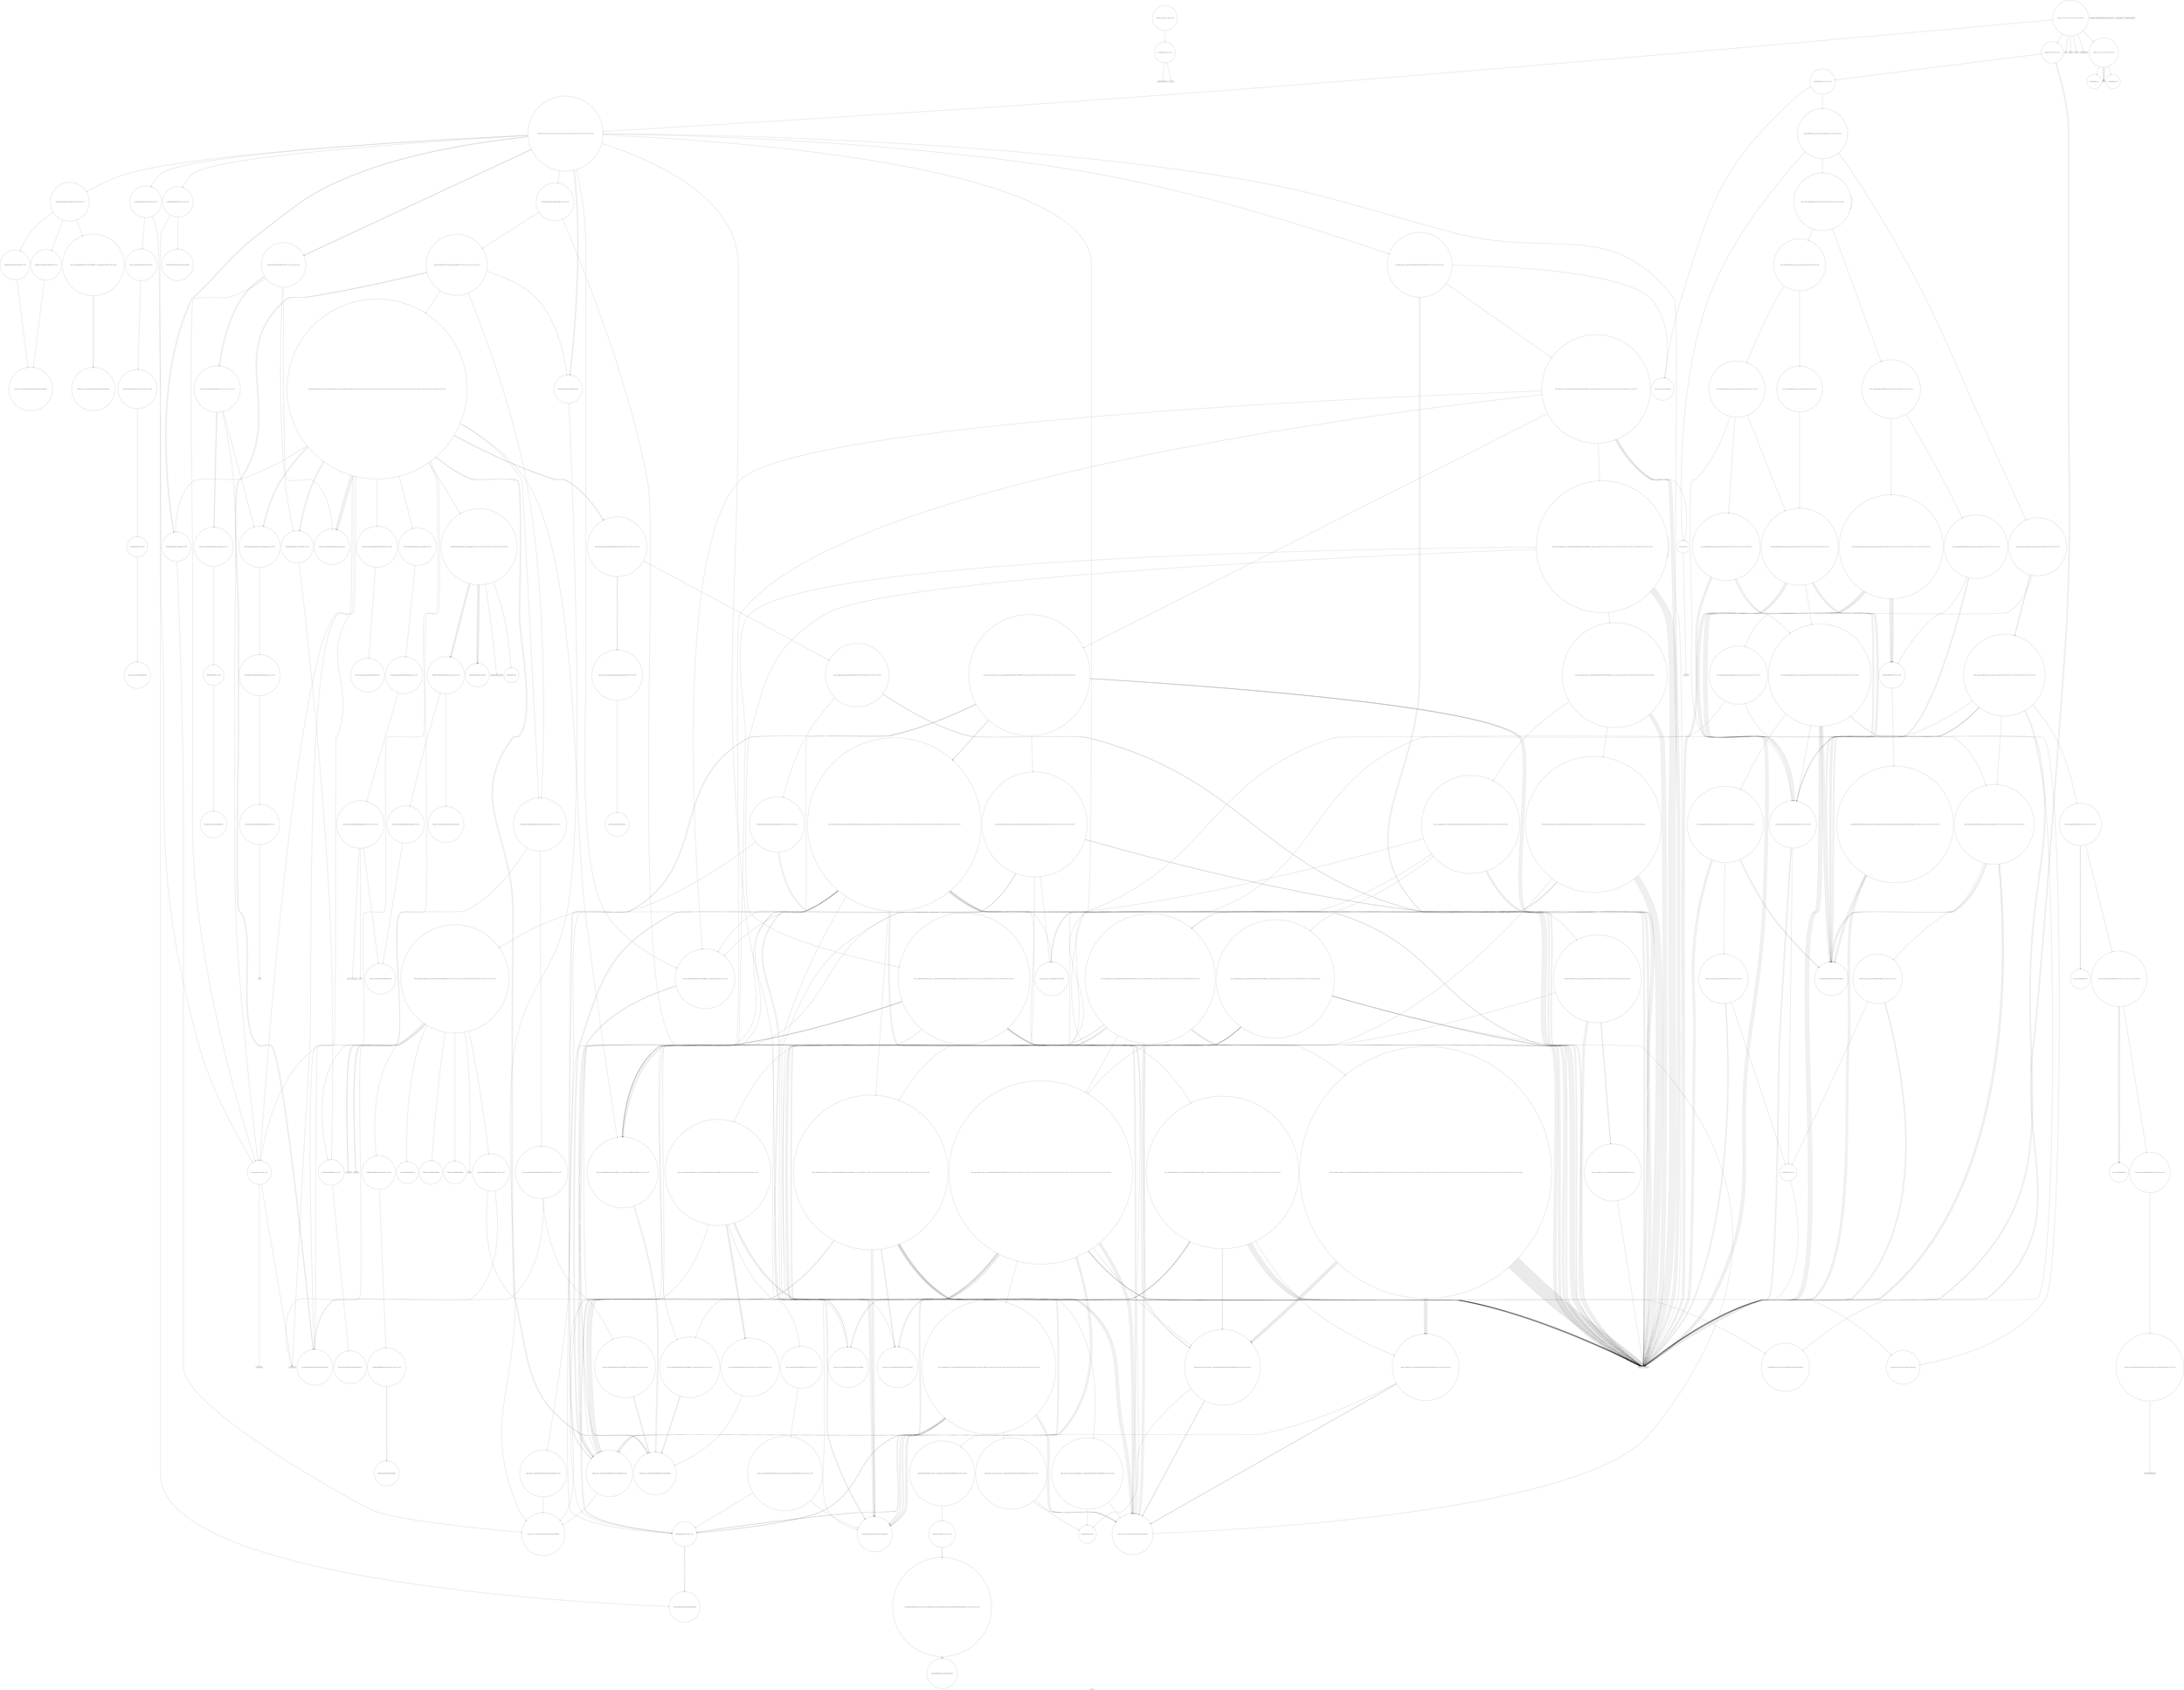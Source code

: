 digraph "Call Graph" {
	label="Call Graph";

	Node0x5647dc551b90 [shape=record,shape=circle,label="{__cxx_global_var_init|{<s0>1|<s1>2}}"];
	Node0x5647dc551b90:s0 -> Node0x5647dc551c10[color=black];
	Node0x5647dc551b90:s1 -> Node0x5647dcaeaa20[color=black];
	Node0x5647dcaee5c0 [shape=record,shape=circle,label="{_ZSt7forwardISt4pairIiiEEOT_RNSt16remove_referenceIS2_E4typeE}"];
	Node0x5647dcaeac20 [shape=record,shape=circle,label="{_ZSt3maxIiERKT_S2_S2_}"];
	Node0x5647dcaec120 [shape=record,shape=circle,label="{_ZNK9__gnu_cxx17__normal_iteratorIPSt4pairIiiESt6vectorIS2_SaIS2_EEE4baseEv}"];
	Node0x5647dcaeafa0 [shape=record,shape=circle,label="{_ZNSt4pairIiiEC2IiRiLb1EEEOT_OT0_|{<s0>33|<s1>34}}"];
	Node0x5647dcaeafa0:s0 -> Node0x5647dcaeb7a0[color=black];
	Node0x5647dcaeafa0:s1 -> Node0x5647dcaeb820[color=black];
	Node0x5647dcaec4a0 [shape=record,shape=circle,label="{_ZSt3maxImERKT_S2_S2_}"];
	Node0x5647dcaeb320 [shape=record,shape=circle,label="{_ZNK9__gnu_cxx17__normal_iteratorIPSt4pairIiiESt6vectorIS2_SaIS2_EEEdeEv}"];
	Node0x5647dcaec820 [shape=record,shape=Mrecord,label="{_Znwm}"];
	Node0x5647dcaeb6a0 [shape=record,shape=Mrecord,label="{_ZSt4endlIcSt11char_traitsIcEERSt13basic_ostreamIT_T0_ES6_}"];
	Node0x5647dcaecba0 [shape=record,shape=circle,label="{_ZSt11__addressofISt4pairIiiEEPT_RS2_}"];
	Node0x5647dcaeba20 [shape=record,shape=circle,label="{_ZSt4__lgl|{<s0>64}}"];
	Node0x5647dcaeba20:s0 -> Node0x5647dcaed440[color=black];
	Node0x5647dcaecf20 [shape=record,shape=circle,label="{_ZN9__gnu_cxx13new_allocatorISt4pairIiiEE7destroyIS2_EEvPT_}"];
	Node0x5647dcaebda0 [shape=record,shape=circle,label="{_ZNK9__gnu_cxx5__ops15_Iter_less_iterclIP5EventS4_EEbT_T0_|{<s0>82|<s1>83|<s2>84}}"];
	Node0x5647dcaebda0:s0 -> Node0x5647dcaead20[color=black];
	Node0x5647dcaebda0:s1 -> Node0x5647dcaead20[color=black];
	Node0x5647dcaebda0:s2 -> Node0x5647dcaed1c0[color=black];
	Node0x5647dcaf0ae0 [shape=record,shape=circle,label="{_ZSt6__sortIN9__gnu_cxx17__normal_iteratorIPSt4pairIiiESt6vectorIS3_SaIS3_EEEENS0_5__ops15_Iter_less_iterEEvT_SB_T0_|{<s0>263|<s1>264|<s2>265|<s3>266|<s4>267|<s5>268|<s6>269|<s7>270|<s8>271}}"];
	Node0x5647dcaf0ae0:s0 -> Node0x5647dcaeb2a0[color=black];
	Node0x5647dcaf0ae0:s1 -> Node0x5647dcaead20[color=black];
	Node0x5647dcaf0ae0:s2 -> Node0x5647dcaead20[color=black];
	Node0x5647dcaf0ae0:s3 -> Node0x5647dcaee7c0[color=black];
	Node0x5647dcaf0ae0:s4 -> Node0x5647dcaeba20[color=black];
	Node0x5647dcaf0ae0:s5 -> Node0x5647dcaf0b60[color=black];
	Node0x5647dcaf0ae0:s6 -> Node0x5647dcaead20[color=black];
	Node0x5647dcaf0ae0:s7 -> Node0x5647dcaead20[color=black];
	Node0x5647dcaf0ae0:s8 -> Node0x5647dcaf0be0[color=black];
	Node0x5647dcaed140 [shape=record,shape=circle,label="{_ZNK9__gnu_cxx5__ops14_Iter_less_valclIP5EventS3_EEbT_RT0_|{<s0>111|<s1>112|<s2>113}}"];
	Node0x5647dcaed140:s0 -> Node0x5647dcaead20[color=black];
	Node0x5647dcaed140:s1 -> Node0x5647dcaead20[color=black];
	Node0x5647dcaed140:s2 -> Node0x5647dcaed1c0[color=black];
	Node0x5647dcaf0e60 [shape=record,shape=circle,label="{_ZSt11__make_heapIN9__gnu_cxx17__normal_iteratorIPSt4pairIiiESt6vectorIS3_SaIS3_EEEENS0_5__ops15_Iter_less_iterEEvT_SB_RT0_|{<s0>331|<s1>332|<s2>333|<s3>334|<s4>335|<s5>336|<s6>337|<s7>338|<s8>339|<s9>340}}"];
	Node0x5647dcaf0e60:s0 -> Node0x5647dcaee7c0[color=black];
	Node0x5647dcaf0e60:s1 -> Node0x5647dcaee7c0[color=black];
	Node0x5647dcaf0e60:s2 -> Node0x5647dcaf1060[color=black];
	Node0x5647dcaf0e60:s3 -> Node0x5647dcaeb320[color=black];
	Node0x5647dcaf0e60:s4 -> Node0x5647dcaee4c0[color=black];
	Node0x5647dcaf0e60:s5 -> Node0x5647dcaead20[color=black];
	Node0x5647dcaf0e60:s6 -> Node0x5647dcaead20[color=black];
	Node0x5647dcaf0e60:s7 -> Node0x5647dcaee4c0[color=black];
	Node0x5647dcaf0e60:s8 -> Node0x5647dcaead20[color=black];
	Node0x5647dcaf0e60:s9 -> Node0x5647dcaf10e0[color=black];
	Node0x5647dcaed4c0 [shape=record,shape=circle,label="{_ZSt16__insertion_sortIP5EventN9__gnu_cxx5__ops15_Iter_less_iterEEvT_S5_T0_|{<s0>136|<s1>137|<s2>138|<s3>139|<s4>140|<s5>141|<s6>142|<s7>143}}"];
	Node0x5647dcaed4c0:s0 -> Node0x5647dcaebda0[color=black];
	Node0x5647dcaed4c0:s1 -> Node0x5647dcaebea0[color=black];
	Node0x5647dcaed4c0:s2 -> Node0x5647dcaead20[color=black];
	Node0x5647dcaed4c0:s3 -> Node0x5647dcaed5c0[color=black];
	Node0x5647dcaed4c0:s4 -> Node0x5647dcaebea0[color=black];
	Node0x5647dcaed4c0:s5 -> Node0x5647dcaead20[color=black];
	Node0x5647dcaed4c0:s6 -> Node0x5647dcaed6c0[color=black];
	Node0x5647dcaed4c0:s7 -> Node0x5647dcaed640[color=black];
	Node0x5647dcaf11e0 [shape=record,shape=circle,label="{_ZSt11__push_heapIN9__gnu_cxx17__normal_iteratorIPSt4pairIiiESt6vectorIS3_SaIS3_EEEElS3_NS0_5__ops14_Iter_less_valEEvT_T0_SC_T1_RT2_|{<s0>382|<s1>383|<s2>384|<s3>385|<s4>386|<s5>387|<s6>388|<s7>389|<s8>390|<s9>391|<s10>392|<s11>393}}"];
	Node0x5647dcaf11e0:s0 -> Node0x5647dcaf1060[color=black];
	Node0x5647dcaf11e0:s1 -> Node0x5647dcaf1260[color=black];
	Node0x5647dcaf11e0:s2 -> Node0x5647dcaf1060[color=black];
	Node0x5647dcaf11e0:s3 -> Node0x5647dcaeb320[color=black];
	Node0x5647dcaf11e0:s4 -> Node0x5647dcaee4c0[color=black];
	Node0x5647dcaf11e0:s5 -> Node0x5647dcaf1060[color=black];
	Node0x5647dcaf11e0:s6 -> Node0x5647dcaeb320[color=black];
	Node0x5647dcaf11e0:s7 -> Node0x5647dcaf1160[color=black];
	Node0x5647dcaf11e0:s8 -> Node0x5647dcaee4c0[color=black];
	Node0x5647dcaf11e0:s9 -> Node0x5647dcaf1060[color=black];
	Node0x5647dcaf11e0:s10 -> Node0x5647dcaeb320[color=black];
	Node0x5647dcaf11e0:s11 -> Node0x5647dcaf1160[color=black];
	Node0x5647dcaed840 [shape=record,shape=circle,label="{_ZSt22__copy_move_backward_aILb1EP5EventS1_ET1_T0_S3_S2_|{<s0>160}}"];
	Node0x5647dcaed840:s0 -> Node0x5647dcaed940[color=black];
	Node0x5647dcaf1560 [shape=record,shape=circle,label="{_ZSt9iter_swapIN9__gnu_cxx17__normal_iteratorIPSt4pairIiiESt6vectorIS3_SaIS3_EEEES8_EvT_T0_|{<s0>445|<s1>446|<s2>447}}"];
	Node0x5647dcaf1560:s0 -> Node0x5647dcaeb320[color=black];
	Node0x5647dcaf1560:s1 -> Node0x5647dcaeb320[color=black];
	Node0x5647dcaf1560:s2 -> Node0x5647dcaf15e0[color=black];
	Node0x5647dcaedbc0 [shape=record,shape=Mrecord,label="{__cxa_begin_catch}"];
	Node0x5647dcaf18e0 [shape=record,shape=circle,label="{_ZN9__gnu_cxxeqIPSt4pairIiiESt6vectorIS2_SaIS2_EEEEbRKNS_17__normal_iteratorIT_T0_EESC_|{<s0>480|<s1>481}}"];
	Node0x5647dcaf18e0:s0 -> Node0x5647dcaec120[color=black];
	Node0x5647dcaf18e0:s1 -> Node0x5647dcaec120[color=black];
	Node0x5647dcaedf40 [shape=record,shape=circle,label="{_ZNSt12_Vector_baseISt4pairIiiESaIS1_EED2Ev|{<s0>171|<s1>172|<s2>173|<s3>174}}"];
	Node0x5647dcaedf40:s0 -> Node0x5647dcaee0c0[color=black];
	Node0x5647dcaedf40:s1 -> Node0x5647dcaee140[color=black];
	Node0x5647dcaedf40:s2 -> Node0x5647dcaee140[color=black];
	Node0x5647dcaedf40:s3 -> Node0x5647dcaedb40[color=black];
	Node0x5647dcaf1c60 [shape=record,shape=circle,label="{_ZNSt20__copy_move_backwardILb1ELb0ESt26random_access_iterator_tagE13__copy_move_bIPSt4pairIiiES5_EET0_T_S7_S6_|{<s0>515|<s1>516}}"];
	Node0x5647dcaf1c60:s0 -> Node0x5647dcaee4c0[color=black];
	Node0x5647dcaf1c60:s1 -> Node0x5647dcaf1160[color=black];
	Node0x5647dcaee2c0 [shape=record,shape=Mrecord,label="{_ZdlPv}"];
	Node0x5647dc551c10 [shape=record,shape=Mrecord,label="{_ZNSt8ios_base4InitC1Ev}"];
	Node0x5647dcaee640 [shape=record,shape=circle,label="{_ZNSt6vectorISt4pairIiiESaIS1_EE17_M_realloc_insertIJS1_EEEvN9__gnu_cxx17__normal_iteratorIPS1_S3_EEDpOT_|{<s0>188|<s1>189|<s2>190|<s3>191|<s4>192|<s5>193|<s6>194|<s7>195|<s8>196|<s9>197|<s10>198|<s11>199|<s12>200|<s13>201|<s14>202|<s15>203|<s16>204|<s17>205|<s18>206|<s19>207|<s20>208|<s21>209|<s22>210}}"];
	Node0x5647dcaee640:s0 -> Node0x5647dcaee740[color=black];
	Node0x5647dcaee640:s1 -> Node0x5647dcaeb1a0[color=black];
	Node0x5647dcaee640:s2 -> Node0x5647dcaee7c0[color=black];
	Node0x5647dcaee640:s3 -> Node0x5647dcaee840[color=black];
	Node0x5647dcaee640:s4 -> Node0x5647dcaee5c0[color=black];
	Node0x5647dcaee640:s5 -> Node0x5647dcaee540[color=black];
	Node0x5647dcaee640:s6 -> Node0x5647dcaec120[color=black];
	Node0x5647dcaee640:s7 -> Node0x5647dcaedec0[color=black];
	Node0x5647dcaee640:s8 -> Node0x5647dcaec0a0[color=black];
	Node0x5647dcaee640:s9 -> Node0x5647dcaec120[color=black];
	Node0x5647dcaee640:s10 -> Node0x5647dcaedec0[color=black];
	Node0x5647dcaee640:s11 -> Node0x5647dcaec0a0[color=black];
	Node0x5647dcaee640:s12 -> Node0x5647dcaedbc0[color=black];
	Node0x5647dcaee640:s13 -> Node0x5647dcaec1a0[color=black];
	Node0x5647dcaee640:s14 -> Node0x5647dcaec2a0[color=black];
	Node0x5647dcaee640:s15 -> Node0x5647dcaedec0[color=black];
	Node0x5647dcaee640:s16 -> Node0x5647dcaede40[color=black];
	Node0x5647dcaee640:s17 -> Node0x5647dcaee0c0[color=black];
	Node0x5647dcaee640:s18 -> Node0x5647dcaec220[color=black];
	Node0x5647dcaee640:s19 -> Node0x5647dcaedec0[color=black];
	Node0x5647dcaee640:s20 -> Node0x5647dcaede40[color=black];
	Node0x5647dcaee640:s21 -> Node0x5647dcaee0c0[color=black];
	Node0x5647dcaee640:s22 -> Node0x5647dcaedb40[color=black];
	Node0x5647dcaeaca0 [shape=record,shape=circle,label="{_Z7preparev|{<s0>9|<s1>10|<s2>11}}"];
	Node0x5647dcaeaca0:s0 -> Node0x5647dcaead20[color=black];
	Node0x5647dcaeaca0:s1 -> Node0x5647dcaead20[color=black];
	Node0x5647dcaeaca0:s2 -> Node0x5647dcaeada0[color=black];
	Node0x5647dcaec1a0 [shape=record,shape=circle,label="{_ZNSt16allocator_traitsISaISt4pairIiiEEE7destroyIS1_EEvRS2_PT_|{<s0>228}}"];
	Node0x5647dcaec1a0:s0 -> Node0x5647dcaecf20[color=black];
	Node0x5647dcaeb020 [shape=record,shape=Mrecord,label="{__gxx_personality_v0}"];
	Node0x5647dcaec520 [shape=record,shape=circle,label="{_ZNSt16allocator_traitsISaISt4pairIiiEEE8max_sizeERKS2_|{<s0>231}}"];
	Node0x5647dcaec520:s0 -> Node0x5647dcaec620[color=black];
	Node0x5647dcaeb3a0 [shape=record,shape=circle,label="{_ZN9__gnu_cxx17__normal_iteratorIPSt4pairIiiESt6vectorIS2_SaIS2_EEEppEv}"];
	Node0x5647dcaec8a0 [shape=record,shape=circle,label="{_ZSt22__uninitialized_copy_aISt13move_iteratorIPSt4pairIiiEES3_S2_ET0_T_S6_S5_RSaIT1_E|{<s0>236|<s1>237|<s2>238}}"];
	Node0x5647dcaec8a0:s0 -> Node0x5647dcaead20[color=black];
	Node0x5647dcaec8a0:s1 -> Node0x5647dcaead20[color=black];
	Node0x5647dcaec8a0:s2 -> Node0x5647dcaec9a0[color=black];
	Node0x5647dcaeb720 [shape=record,shape=Mrecord,label="{printf}"];
	Node0x5647dcaecc20 [shape=record,shape=circle,label="{_ZNKSt13move_iteratorIPSt4pairIiiEEdeEv}"];
	Node0x5647dcaebaa0 [shape=record,shape=circle,label="{_ZSt22__final_insertion_sortIP5EventN9__gnu_cxx5__ops15_Iter_less_iterEEvT_S5_T0_|{<s0>65|<s1>66|<s2>67}}"];
	Node0x5647dcaebaa0:s0 -> Node0x5647dcaed4c0[color=black];
	Node0x5647dcaebaa0:s1 -> Node0x5647dcaed540[color=black];
	Node0x5647dcaebaa0:s2 -> Node0x5647dcaed4c0[color=black];
	Node0x5647dcaecfa0 [shape=record,shape=circle,label="{_ZN9__gnu_cxxeqIPKSt4pairIiiESt6vectorIS2_SaIS2_EEEEbRKNS_17__normal_iteratorIT_T0_EESD_|{<s0>259|<s1>260}}"];
	Node0x5647dcaecfa0:s0 -> Node0x5647dcaf0960[color=black];
	Node0x5647dcaecfa0:s1 -> Node0x5647dcaf0960[color=black];
	Node0x5647dcaebe20 [shape=record,shape=circle,label="{_ZSt10__pop_heapIP5EventN9__gnu_cxx5__ops15_Iter_less_iterEEvT_S5_S5_RT0_|{<s0>85|<s1>86|<s2>87|<s3>88|<s4>89|<s5>90|<s6>91|<s7>92}}"];
	Node0x5647dcaebe20:s0 -> Node0x5647dcaebea0[color=black];
	Node0x5647dcaebe20:s1 -> Node0x5647dcaead20[color=black];
	Node0x5647dcaebe20:s2 -> Node0x5647dcaebea0[color=black];
	Node0x5647dcaebe20:s3 -> Node0x5647dcaead20[color=black];
	Node0x5647dcaebe20:s4 -> Node0x5647dcaebea0[color=black];
	Node0x5647dcaebe20:s5 -> Node0x5647dcaead20[color=black];
	Node0x5647dcaebe20:s6 -> Node0x5647dcaead20[color=black];
	Node0x5647dcaebe20:s7 -> Node0x5647dcaebf20[color=black];
	Node0x5647dcaf0b60 [shape=record,shape=circle,label="{_ZSt16__introsort_loopIN9__gnu_cxx17__normal_iteratorIPSt4pairIiiESt6vectorIS3_SaIS3_EEEElNS0_5__ops15_Iter_less_iterEEvT_SB_T0_T1_|{<s0>272|<s1>273|<s2>274|<s3>275|<s4>276|<s5>277|<s6>278|<s7>279|<s8>280|<s9>281|<s10>282|<s11>283}}"];
	Node0x5647dcaf0b60:s0 -> Node0x5647dcaee7c0[color=black];
	Node0x5647dcaf0b60:s1 -> Node0x5647dcaead20[color=black];
	Node0x5647dcaf0b60:s2 -> Node0x5647dcaead20[color=black];
	Node0x5647dcaf0b60:s3 -> Node0x5647dcaead20[color=black];
	Node0x5647dcaf0b60:s4 -> Node0x5647dcaf0c60[color=black];
	Node0x5647dcaf0b60:s5 -> Node0x5647dcaead20[color=black];
	Node0x5647dcaf0b60:s6 -> Node0x5647dcaead20[color=black];
	Node0x5647dcaf0b60:s7 -> Node0x5647dcaf0ce0[color=black];
	Node0x5647dcaf0b60:s8 -> Node0x5647dcaead20[color=black];
	Node0x5647dcaf0b60:s9 -> Node0x5647dcaead20[color=black];
	Node0x5647dcaf0b60:s10 -> Node0x5647dcaf0b60[color=black];
	Node0x5647dcaf0b60:s11 -> Node0x5647dcaead20[color=black];
	Node0x5647dcaed1c0 [shape=record,shape=circle,label="{_ZNK5EventltES_|{<s0>114}}"];
	Node0x5647dcaed1c0:s0 -> Node0x5647dcaead20[color=black];
	Node0x5647dcaf0ee0 [shape=record,shape=circle,label="{_ZN9__gnu_cxxltIPSt4pairIiiESt6vectorIS2_SaIS2_EEEEbRKNS_17__normal_iteratorIT_T0_EESC_|{<s0>341|<s1>342}}"];
	Node0x5647dcaf0ee0:s0 -> Node0x5647dcaec120[color=black];
	Node0x5647dcaf0ee0:s1 -> Node0x5647dcaec120[color=black];
	Node0x5647dcaed540 [shape=record,shape=circle,label="{_ZSt26__unguarded_insertion_sortIP5EventN9__gnu_cxx5__ops15_Iter_less_iterEEvT_S5_T0_|{<s0>144|<s1>145}}"];
	Node0x5647dcaed540:s0 -> Node0x5647dcaed6c0[color=black];
	Node0x5647dcaed540:s1 -> Node0x5647dcaed640[color=black];
	Node0x5647dcaf1260 [shape=record,shape=circle,label="{_ZNK9__gnu_cxx5__ops14_Iter_less_valclINS_17__normal_iteratorIPSt4pairIiiESt6vectorIS5_SaIS5_EEEES5_EEbT_RT0_|{<s0>394|<s1>395}}"];
	Node0x5647dcaf1260:s0 -> Node0x5647dcaeb320[color=black];
	Node0x5647dcaf1260:s1 -> Node0x5647dcaf12e0[color=black];
	Node0x5647dcaed8c0 [shape=record,shape=circle,label="{_ZSt12__niter_baseIP5EventET_S2_}"];
	Node0x5647dcaf15e0 [shape=record,shape=circle,label="{_ZSt4swapIiiENSt9enable_ifIXsr6__and_ISt14__is_swappableIT_ES1_IT0_EEE5valueEvE4typeERSt4pairIS2_S4_ESA_|{<s0>448}}"];
	Node0x5647dcaf15e0:s0 -> Node0x5647dcaf1660[color=black];
	Node0x5647dcaedc40 [shape=record,shape=Mrecord,label="{_ZSt9terminatev}"];
	Node0x5647dcaf1960 [shape=record,shape=circle,label="{_ZSt13move_backwardIN9__gnu_cxx17__normal_iteratorIPSt4pairIiiESt6vectorIS3_SaIS3_EEEES8_ET0_T_SA_S9_|{<s0>482|<s1>483|<s2>484|<s3>485|<s4>486|<s5>487}}"];
	Node0x5647dcaf1960:s0 -> Node0x5647dcaead20[color=black];
	Node0x5647dcaf1960:s1 -> Node0x5647dcaf1ae0[color=black];
	Node0x5647dcaf1960:s2 -> Node0x5647dcaead20[color=black];
	Node0x5647dcaf1960:s3 -> Node0x5647dcaf1ae0[color=black];
	Node0x5647dcaf1960:s4 -> Node0x5647dcaead20[color=black];
	Node0x5647dcaf1960:s5 -> Node0x5647dcaf1a60[color=black];
	Node0x5647dcaedfc0 [shape=record,shape=circle,label="{_ZSt8_DestroyIPSt4pairIiiEEvT_S3_|{<s0>175}}"];
	Node0x5647dcaedfc0:s0 -> Node0x5647dcaee040[color=black];
	Node0x5647dcaf1ce0 [shape=record,shape=circle,label="{_ZNK9__gnu_cxx5__ops14_Val_less_iterclISt4pairIiiENS_17__normal_iteratorIPS4_St6vectorIS4_SaIS4_EEEEEEbRT_T0_|{<s0>517|<s1>518}}"];
	Node0x5647dcaf1ce0:s0 -> Node0x5647dcaeb320[color=black];
	Node0x5647dcaf1ce0:s1 -> Node0x5647dcaf12e0[color=black];
	Node0x5647dcaee340 [shape=record,shape=circle,label="{_ZNSaISt4pairIiiEED2Ev|{<s0>180}}"];
	Node0x5647dcaee340:s0 -> Node0x5647dcaee3c0[color=black];
	Node0x5647dcaea9a0 [shape=record,shape=Mrecord,label="{_ZNSt8ios_base4InitD1Ev}"];
	Node0x5647dcaee6c0 [shape=record,shape=circle,label="{_ZN9__gnu_cxx13new_allocatorISt4pairIiiEE9constructIS2_JS2_EEEvPT_DpOT0_|{<s0>211|<s1>212}}"];
	Node0x5647dcaee6c0:s0 -> Node0x5647dcaee5c0[color=black];
	Node0x5647dcaee6c0:s1 -> Node0x5647dcaead20[color=black];
	Node0x5647dcaead20 [shape=record,shape=Mrecord,label="{llvm.memcpy.p0i8.p0i8.i64}"];
	Node0x5647dcaec220 [shape=record,shape=Mrecord,label="{__cxa_rethrow}"];
	Node0x5647dcaeb0a0 [shape=record,shape=circle,label="{_ZNKSt6vectorISt4pairIiiESaIS1_EE5emptyEv|{<s0>35|<s1>36|<s2>37}}"];
	Node0x5647dcaeb0a0:s0 -> Node0x5647dcaed020[color=black];
	Node0x5647dcaeb0a0:s1 -> Node0x5647dcaf08e0[color=black];
	Node0x5647dcaeb0a0:s2 -> Node0x5647dcaecfa0[color=black];
	Node0x5647dcaec5a0 [shape=record,shape=circle,label="{_ZNKSt12_Vector_baseISt4pairIiiESaIS1_EE19_M_get_Tp_allocatorEv}"];
	Node0x5647dcaeb420 [shape=record,shape=circle,label="{_ZNSt6vectorISt4pairIiiESaIS1_EED2Ev|{<s0>46|<s1>47|<s2>48|<s3>49|<s4>50}}"];
	Node0x5647dcaeb420:s0 -> Node0x5647dcaedec0[color=black];
	Node0x5647dcaeb420:s1 -> Node0x5647dcaede40[color=black];
	Node0x5647dcaeb420:s2 -> Node0x5647dcaedf40[color=black];
	Node0x5647dcaeb420:s3 -> Node0x5647dcaedf40[color=black];
	Node0x5647dcaeb420:s4 -> Node0x5647dcaedb40[color=black];
	Node0x5647dcaec920 [shape=record,shape=circle,label="{_ZSt32__make_move_if_noexcept_iteratorISt4pairIiiESt13move_iteratorIPS1_EET0_PT_|{<s0>239}}"];
	Node0x5647dcaec920:s0 -> Node0x5647dcaecea0[color=black];
	Node0x5647dcaeb7a0 [shape=record,shape=circle,label="{_ZSt7forwardIiEOT_RNSt16remove_referenceIS0_E4typeE}"];
	Node0x5647dcaecca0 [shape=record,shape=circle,label="{_ZNSt13move_iteratorIPSt4pairIiiEEppEv}"];
	Node0x5647dcaebb20 [shape=record,shape=circle,label="{_ZSt14__partial_sortIP5EventN9__gnu_cxx5__ops15_Iter_less_iterEEvT_S5_S5_T0_|{<s0>68|<s1>69}}"];
	Node0x5647dcaebb20:s0 -> Node0x5647dcaebc20[color=black];
	Node0x5647dcaebb20:s1 -> Node0x5647dcaebca0[color=black];
	Node0x5647dcaed020 [shape=record,shape=circle,label="{_ZNKSt6vectorISt4pairIiiESaIS1_EE5beginEv|{<s0>261}}"];
	Node0x5647dcaed020:s0 -> Node0x5647dcaf09e0[color=black];
	Node0x5647dcaebea0 [shape=record,shape=circle,label="{_ZSt4moveIR5EventEONSt16remove_referenceIT_E4typeEOS3_}"];
	Node0x5647dcaf0be0 [shape=record,shape=circle,label="{_ZSt22__final_insertion_sortIN9__gnu_cxx17__normal_iteratorIPSt4pairIiiESt6vectorIS3_SaIS3_EEEENS0_5__ops15_Iter_less_iterEEvT_SB_T0_|{<s0>284|<s1>285|<s2>286|<s3>287|<s4>288|<s5>289|<s6>290|<s7>291|<s8>292|<s9>293}}"];
	Node0x5647dcaf0be0:s0 -> Node0x5647dcaee7c0[color=black];
	Node0x5647dcaf0be0:s1 -> Node0x5647dcaead20[color=black];
	Node0x5647dcaf0be0:s2 -> Node0x5647dcaf1060[color=black];
	Node0x5647dcaf0be0:s3 -> Node0x5647dcaf17e0[color=black];
	Node0x5647dcaf0be0:s4 -> Node0x5647dcaf1060[color=black];
	Node0x5647dcaf0be0:s5 -> Node0x5647dcaead20[color=black];
	Node0x5647dcaf0be0:s6 -> Node0x5647dcaf1860[color=black];
	Node0x5647dcaf0be0:s7 -> Node0x5647dcaead20[color=black];
	Node0x5647dcaf0be0:s8 -> Node0x5647dcaead20[color=black];
	Node0x5647dcaf0be0:s9 -> Node0x5647dcaf17e0[color=black];
	Node0x5647dcaed240 [shape=record,shape=circle,label="{_ZSt22__move_median_to_firstIP5EventN9__gnu_cxx5__ops15_Iter_less_iterEEvT_S5_S5_S5_T0_|{<s0>115|<s1>116|<s2>117|<s3>118|<s4>119|<s5>120|<s6>121|<s7>122|<s8>123|<s9>124|<s10>125}}"];
	Node0x5647dcaed240:s0 -> Node0x5647dcaebda0[color=black];
	Node0x5647dcaed240:s1 -> Node0x5647dcaebda0[color=black];
	Node0x5647dcaed240:s2 -> Node0x5647dcaed340[color=black];
	Node0x5647dcaed240:s3 -> Node0x5647dcaebda0[color=black];
	Node0x5647dcaed240:s4 -> Node0x5647dcaed340[color=black];
	Node0x5647dcaed240:s5 -> Node0x5647dcaed340[color=black];
	Node0x5647dcaed240:s6 -> Node0x5647dcaebda0[color=black];
	Node0x5647dcaed240:s7 -> Node0x5647dcaed340[color=black];
	Node0x5647dcaed240:s8 -> Node0x5647dcaebda0[color=black];
	Node0x5647dcaed240:s9 -> Node0x5647dcaed340[color=black];
	Node0x5647dcaed240:s10 -> Node0x5647dcaed340[color=black];
	Node0x5647dcaf0f60 [shape=record,shape=circle,label="{_ZNK9__gnu_cxx5__ops15_Iter_less_iterclINS_17__normal_iteratorIPSt4pairIiiESt6vectorIS5_SaIS5_EEEESA_EEbT_T0_|{<s0>343|<s1>344|<s2>345}}"];
	Node0x5647dcaf0f60:s0 -> Node0x5647dcaeb320[color=black];
	Node0x5647dcaf0f60:s1 -> Node0x5647dcaeb320[color=black];
	Node0x5647dcaf0f60:s2 -> Node0x5647dcaf12e0[color=black];
	Node0x5647dcaed5c0 [shape=record,shape=circle,label="{_ZSt13move_backwardIP5EventS1_ET0_T_S3_S2_|{<s0>146|<s1>147|<s2>148}}"];
	Node0x5647dcaed5c0:s0 -> Node0x5647dcaed7c0[color=black];
	Node0x5647dcaed5c0:s1 -> Node0x5647dcaed7c0[color=black];
	Node0x5647dcaed5c0:s2 -> Node0x5647dcaed740[color=black];
	Node0x5647dcaf12e0 [shape=record,shape=circle,label="{_ZStltIiiEbRKSt4pairIT_T0_ES5_}"];
	Node0x5647dcaed940 [shape=record,shape=circle,label="{_ZNSt20__copy_move_backwardILb1ELb1ESt26random_access_iterator_tagE13__copy_move_bI5EventEEPT_PKS4_S7_S5_|{<s0>161}}"];
	Node0x5647dcaed940:s0 -> Node0x5647dcaed9c0[color=black];
	Node0x5647dcaf1660 [shape=record,shape=circle,label="{_ZNSt4pairIiiE4swapERS0_|{<s0>449|<s1>450}}"];
	Node0x5647dcaf1660:s0 -> Node0x5647dcaf16e0[color=black];
	Node0x5647dcaf1660:s1 -> Node0x5647dcaf16e0[color=black];
	Node0x5647dcaedcc0 [shape=record,shape=circle,label="{_ZNSt12_Vector_baseISt4pairIiiESaIS1_EE12_Vector_implC2Ev|{<s0>168}}"];
	Node0x5647dcaedcc0:s0 -> Node0x5647dcaedd40[color=black];
	Node0x5647dcaf19e0 [shape=record,shape=circle,label="{_ZSt25__unguarded_linear_insertIN9__gnu_cxx17__normal_iteratorIPSt4pairIiiESt6vectorIS3_SaIS3_EEEENS0_5__ops14_Val_less_iterEEvT_T0_|{<s0>488|<s1>489|<s2>490|<s3>491|<s4>492|<s5>493|<s6>494|<s7>495|<s8>496|<s9>497|<s10>498|<s11>499|<s12>500|<s13>501|<s14>502|<s15>503}}"];
	Node0x5647dcaf19e0:s0 -> Node0x5647dcaeb320[color=black];
	Node0x5647dcaf19e0:s1 -> Node0x5647dcaee4c0[color=black];
	Node0x5647dcaf19e0:s2 -> Node0x5647dcaead20[color=black];
	Node0x5647dcaf19e0:s3 -> Node0x5647dcaead20[color=black];
	Node0x5647dcaf19e0:s4 -> Node0x5647dcaf1360[color=black];
	Node0x5647dcaf19e0:s5 -> Node0x5647dcaead20[color=black];
	Node0x5647dcaf19e0:s6 -> Node0x5647dcaf1ce0[color=black];
	Node0x5647dcaf19e0:s7 -> Node0x5647dcaeb320[color=black];
	Node0x5647dcaf19e0:s8 -> Node0x5647dcaee4c0[color=black];
	Node0x5647dcaf19e0:s9 -> Node0x5647dcaeb320[color=black];
	Node0x5647dcaf19e0:s10 -> Node0x5647dcaf1160[color=black];
	Node0x5647dcaf19e0:s11 -> Node0x5647dcaead20[color=black];
	Node0x5647dcaf19e0:s12 -> Node0x5647dcaf1360[color=black];
	Node0x5647dcaf19e0:s13 -> Node0x5647dcaee4c0[color=black];
	Node0x5647dcaf19e0:s14 -> Node0x5647dcaeb320[color=black];
	Node0x5647dcaf19e0:s15 -> Node0x5647dcaf1160[color=black];
	Node0x5647dcaee040 [shape=record,shape=circle,label="{_ZNSt12_Destroy_auxILb1EE9__destroyIPSt4pairIiiEEEvT_S5_}"];
	Node0x5647dcaf1d60 [shape=record,shape=circle,label="{_GLOBAL__sub_I_azure97_1_1.cpp|{<s0>519}}"];
	Node0x5647dcaf1d60:s0 -> Node0x5647dc551b90[color=black];
	Node0x5647dcaee3c0 [shape=record,shape=circle,label="{_ZN9__gnu_cxx13new_allocatorISt4pairIiiEED2Ev}"];
	Node0x5647dcaeaa20 [shape=record,shape=Mrecord,label="{__cxa_atexit}"];
	Node0x5647dcaee740 [shape=record,shape=circle,label="{_ZNKSt6vectorISt4pairIiiESaIS1_EE12_M_check_lenEmPKc|{<s0>213|<s1>214|<s2>215|<s3>216|<s4>217|<s5>218|<s6>219|<s7>220|<s8>221}}"];
	Node0x5647dcaee740:s0 -> Node0x5647dcaec320[color=black];
	Node0x5647dcaee740:s1 -> Node0x5647dcaec3a0[color=black];
	Node0x5647dcaee740:s2 -> Node0x5647dcaec420[color=black];
	Node0x5647dcaee740:s3 -> Node0x5647dcaec3a0[color=black];
	Node0x5647dcaee740:s4 -> Node0x5647dcaec3a0[color=black];
	Node0x5647dcaee740:s5 -> Node0x5647dcaec4a0[color=black];
	Node0x5647dcaee740:s6 -> Node0x5647dcaec3a0[color=black];
	Node0x5647dcaee740:s7 -> Node0x5647dcaec320[color=black];
	Node0x5647dcaee740:s8 -> Node0x5647dcaec320[color=black];
	Node0x5647dcaeada0 [shape=record,shape=circle,label="{_ZSt4sortIP5EventEvT_S2_|{<s0>12|<s1>13}}"];
	Node0x5647dcaeada0:s0 -> Node0x5647dcaeb920[color=black];
	Node0x5647dcaeada0:s1 -> Node0x5647dcaeb8a0[color=black];
	Node0x5647dcaec2a0 [shape=record,shape=Mrecord,label="{__cxa_end_catch}"];
	Node0x5647dcaeb120 [shape=record,shape=circle,label="{_ZSt4sortIN9__gnu_cxx17__normal_iteratorIPSt4pairIiiESt6vectorIS3_SaIS3_EEEEEvT_S9_|{<s0>38|<s1>39|<s2>40|<s3>41}}"];
	Node0x5647dcaeb120:s0 -> Node0x5647dcaead20[color=black];
	Node0x5647dcaeb120:s1 -> Node0x5647dcaead20[color=black];
	Node0x5647dcaeb120:s2 -> Node0x5647dcaeb920[color=black];
	Node0x5647dcaeb120:s3 -> Node0x5647dcaf0ae0[color=black];
	Node0x5647dcaec620 [shape=record,shape=circle,label="{_ZNK9__gnu_cxx13new_allocatorISt4pairIiiEE8max_sizeEv}"];
	Node0x5647dcaeb4a0 [shape=record,shape=circle,label="{main|{<s0>51|<s1>52|<s2>53|<s3>54|<s4>55|<s5>56|<s6>57}}"];
	Node0x5647dcaeb4a0:s0 -> Node0x5647dcaeb520[color=black];
	Node0x5647dcaeb4a0:s1 -> Node0x5647dcaeb5a0[color=black];
	Node0x5647dcaeb4a0:s2 -> Node0x5647dcaeb620[color=black];
	Node0x5647dcaeb4a0:s3 -> Node0x5647dcaeaaa0[color=black];
	Node0x5647dcaeb4a0:s4 -> Node0x5647dcaeaca0[color=black];
	Node0x5647dcaeb4a0:s5 -> Node0x5647dcaeae20[color=black];
	Node0x5647dcaeb4a0:s6 -> Node0x5647dcaeb720[color=black];
	Node0x5647dcaec9a0 [shape=record,shape=circle,label="{_ZSt18uninitialized_copyISt13move_iteratorIPSt4pairIiiEES3_ET0_T_S6_S5_|{<s0>240|<s1>241|<s2>242}}"];
	Node0x5647dcaec9a0:s0 -> Node0x5647dcaead20[color=black];
	Node0x5647dcaec9a0:s1 -> Node0x5647dcaead20[color=black];
	Node0x5647dcaec9a0:s2 -> Node0x5647dcaeca20[color=black];
	Node0x5647dcaeb820 [shape=record,shape=circle,label="{_ZSt7forwardIRiEOT_RNSt16remove_referenceIS1_E4typeE}"];
	Node0x5647dcaecd20 [shape=record,shape=Mrecord,label="{llvm.trap}"];
	Node0x5647dcaebba0 [shape=record,shape=circle,label="{_ZSt27__unguarded_partition_pivotIP5EventN9__gnu_cxx5__ops15_Iter_less_iterEET_S5_S5_T0_|{<s0>70|<s1>71}}"];
	Node0x5647dcaebba0:s0 -> Node0x5647dcaed240[color=black];
	Node0x5647dcaebba0:s1 -> Node0x5647dcaed2c0[color=black];
	Node0x5647dcaf08e0 [shape=record,shape=circle,label="{_ZNKSt6vectorISt4pairIiiESaIS1_EE3endEv|{<s0>262}}"];
	Node0x5647dcaf08e0:s0 -> Node0x5647dcaf09e0[color=black];
	Node0x5647dcaebf20 [shape=record,shape=circle,label="{_ZSt13__adjust_heapIP5EventlS0_N9__gnu_cxx5__ops15_Iter_less_iterEEvT_T0_S6_T1_T2_|{<s0>93|<s1>94|<s2>95|<s3>96|<s4>97|<s5>98|<s6>99|<s7>100|<s8>101|<s9>102|<s10>103|<s11>104}}"];
	Node0x5647dcaebf20:s0 -> Node0x5647dcaead20[color=black];
	Node0x5647dcaebf20:s1 -> Node0x5647dcaebda0[color=black];
	Node0x5647dcaebf20:s2 -> Node0x5647dcaebea0[color=black];
	Node0x5647dcaebf20:s3 -> Node0x5647dcaead20[color=black];
	Node0x5647dcaebf20:s4 -> Node0x5647dcaebea0[color=black];
	Node0x5647dcaebf20:s5 -> Node0x5647dcaead20[color=black];
	Node0x5647dcaebf20:s6 -> Node0x5647dcaebfa0[color=black];
	Node0x5647dcaebf20:s7 -> Node0x5647dcaec020[color=black];
	Node0x5647dcaebf20:s8 -> Node0x5647dcaebea0[color=black];
	Node0x5647dcaebf20:s9 -> Node0x5647dcaead20[color=black];
	Node0x5647dcaebf20:s10 -> Node0x5647dcaead20[color=black];
	Node0x5647dcaebf20:s11 -> Node0x5647dcaed0c0[color=black];
	Node0x5647dcaf0c60 [shape=record,shape=circle,label="{_ZSt14__partial_sortIN9__gnu_cxx17__normal_iteratorIPSt4pairIiiESt6vectorIS3_SaIS3_EEEENS0_5__ops15_Iter_less_iterEEvT_SB_SB_T0_|{<s0>294|<s1>295|<s2>296|<s3>297|<s4>298|<s5>299|<s6>300}}"];
	Node0x5647dcaf0c60:s0 -> Node0x5647dcaead20[color=black];
	Node0x5647dcaf0c60:s1 -> Node0x5647dcaead20[color=black];
	Node0x5647dcaf0c60:s2 -> Node0x5647dcaead20[color=black];
	Node0x5647dcaf0c60:s3 -> Node0x5647dcaf0d60[color=black];
	Node0x5647dcaf0c60:s4 -> Node0x5647dcaead20[color=black];
	Node0x5647dcaf0c60:s5 -> Node0x5647dcaead20[color=black];
	Node0x5647dcaf0c60:s6 -> Node0x5647dcaf0de0[color=black];
	Node0x5647dcaed2c0 [shape=record,shape=circle,label="{_ZSt21__unguarded_partitionIP5EventN9__gnu_cxx5__ops15_Iter_less_iterEET_S5_S5_S5_T0_|{<s0>126|<s1>127|<s2>128}}"];
	Node0x5647dcaed2c0:s0 -> Node0x5647dcaebda0[color=black];
	Node0x5647dcaed2c0:s1 -> Node0x5647dcaebda0[color=black];
	Node0x5647dcaed2c0:s2 -> Node0x5647dcaed340[color=black];
	Node0x5647dcaf0fe0 [shape=record,shape=circle,label="{_ZSt10__pop_heapIN9__gnu_cxx17__normal_iteratorIPSt4pairIiiESt6vectorIS3_SaIS3_EEEENS0_5__ops15_Iter_less_iterEEvT_SB_SB_RT0_|{<s0>346|<s1>347|<s2>348|<s3>349|<s4>350|<s5>351|<s6>352|<s7>353|<s8>354|<s9>355|<s10>356|<s11>357}}"];
	Node0x5647dcaf0fe0:s0 -> Node0x5647dcaeb320[color=black];
	Node0x5647dcaf0fe0:s1 -> Node0x5647dcaee4c0[color=black];
	Node0x5647dcaf0fe0:s2 -> Node0x5647dcaead20[color=black];
	Node0x5647dcaf0fe0:s3 -> Node0x5647dcaeb320[color=black];
	Node0x5647dcaf0fe0:s4 -> Node0x5647dcaee4c0[color=black];
	Node0x5647dcaf0fe0:s5 -> Node0x5647dcaeb320[color=black];
	Node0x5647dcaf0fe0:s6 -> Node0x5647dcaf1160[color=black];
	Node0x5647dcaf0fe0:s7 -> Node0x5647dcaead20[color=black];
	Node0x5647dcaf0fe0:s8 -> Node0x5647dcaee7c0[color=black];
	Node0x5647dcaf0fe0:s9 -> Node0x5647dcaee4c0[color=black];
	Node0x5647dcaf0fe0:s10 -> Node0x5647dcaead20[color=black];
	Node0x5647dcaf0fe0:s11 -> Node0x5647dcaf10e0[color=black];
	Node0x5647dcaed640 [shape=record,shape=circle,label="{_ZSt25__unguarded_linear_insertIP5EventN9__gnu_cxx5__ops14_Val_less_iterEEvT_T0_|{<s0>149|<s1>150|<s2>151|<s3>152|<s4>153|<s5>154|<s6>155}}"];
	Node0x5647dcaed640:s0 -> Node0x5647dcaebea0[color=black];
	Node0x5647dcaed640:s1 -> Node0x5647dcaead20[color=black];
	Node0x5647dcaed640:s2 -> Node0x5647dcaeda40[color=black];
	Node0x5647dcaed640:s3 -> Node0x5647dcaebea0[color=black];
	Node0x5647dcaed640:s4 -> Node0x5647dcaead20[color=black];
	Node0x5647dcaed640:s5 -> Node0x5647dcaebea0[color=black];
	Node0x5647dcaed640:s6 -> Node0x5647dcaead20[color=black];
	Node0x5647dcaf1360 [shape=record,shape=circle,label="{_ZN9__gnu_cxx17__normal_iteratorIPSt4pairIiiESt6vectorIS2_SaIS2_EEEmmEv}"];
	Node0x5647dcaed9c0 [shape=record,shape=Mrecord,label="{llvm.memmove.p0i8.p0i8.i64}"];
	Node0x5647dcaf16e0 [shape=record,shape=circle,label="{_ZSt4swapIiENSt9enable_ifIXsr6__and_ISt6__not_ISt15__is_tuple_likeIT_EESt21is_move_constructibleIS3_ESt18is_move_assignableIS3_EEE5valueEvE4typeERS3_SC_|{<s0>451|<s1>452|<s2>453}}"];
	Node0x5647dcaf16e0:s0 -> Node0x5647dcaf1760[color=black];
	Node0x5647dcaf16e0:s1 -> Node0x5647dcaf1760[color=black];
	Node0x5647dcaf16e0:s2 -> Node0x5647dcaf1760[color=black];
	Node0x5647dcaedd40 [shape=record,shape=circle,label="{_ZNSaISt4pairIiiEEC2Ev|{<s0>169}}"];
	Node0x5647dcaedd40:s0 -> Node0x5647dcaeddc0[color=black];
	Node0x5647dcaf1a60 [shape=record,shape=circle,label="{_ZSt23__copy_move_backward_a2ILb1EN9__gnu_cxx17__normal_iteratorIPSt4pairIiiESt6vectorIS3_SaIS3_EEEES8_ET1_T0_SA_S9_|{<s0>504|<s1>505|<s2>506|<s3>507|<s4>508|<s5>509|<s6>510|<s7>511}}"];
	Node0x5647dcaf1a60:s0 -> Node0x5647dcaead20[color=black];
	Node0x5647dcaf1a60:s1 -> Node0x5647dcaf1be0[color=black];
	Node0x5647dcaf1a60:s2 -> Node0x5647dcaead20[color=black];
	Node0x5647dcaf1a60:s3 -> Node0x5647dcaf1be0[color=black];
	Node0x5647dcaf1a60:s4 -> Node0x5647dcaead20[color=black];
	Node0x5647dcaf1a60:s5 -> Node0x5647dcaf1be0[color=black];
	Node0x5647dcaf1a60:s6 -> Node0x5647dcaf1b60[color=black];
	Node0x5647dcaf1a60:s7 -> Node0x5647dcaf0a60[color=black];
	Node0x5647dcaee0c0 [shape=record,shape=circle,label="{_ZNSt12_Vector_baseISt4pairIiiESaIS1_EE13_M_deallocateEPS1_m|{<s0>176}}"];
	Node0x5647dcaee0c0:s0 -> Node0x5647dcaee1c0[color=black];
	Node0x5647dcaee440 [shape=record,shape=circle,label="{_ZNSt6vectorISt4pairIiiESaIS1_EE12emplace_backIJS1_EEEvDpOT_|{<s0>181|<s1>182|<s2>183|<s3>184|<s4>185}}"];
	Node0x5647dcaee440:s0 -> Node0x5647dcaee5c0[color=black];
	Node0x5647dcaee440:s1 -> Node0x5647dcaee540[color=black];
	Node0x5647dcaee440:s2 -> Node0x5647dcaeb220[color=black];
	Node0x5647dcaee440:s3 -> Node0x5647dcaee5c0[color=black];
	Node0x5647dcaee440:s4 -> Node0x5647dcaee640[color=black];
	Node0x5647dcaeaaa0 [shape=record,shape=circle,label="{_Z4initv|{<s0>3|<s1>4|<s2>5|<s3>6|<s4>7|<s5>8}}"];
	Node0x5647dcaeaaa0:s0 -> Node0x5647dcaeab20[color=black];
	Node0x5647dcaeaaa0:s1 -> Node0x5647dcaeab20[color=black];
	Node0x5647dcaeaaa0:s2 -> Node0x5647dcaeab20[color=black];
	Node0x5647dcaeaaa0:s3 -> Node0x5647dcaeab20[color=black];
	Node0x5647dcaeaaa0:s4 -> Node0x5647dcaeaba0[color=black];
	Node0x5647dcaeaaa0:s5 -> Node0x5647dcaeac20[color=black];
	Node0x5647dcaee7c0 [shape=record,shape=circle,label="{_ZN9__gnu_cxxmiIPSt4pairIiiESt6vectorIS2_SaIS2_EEEENS_17__normal_iteratorIT_T0_E15difference_typeERKSA_SD_|{<s0>222|<s1>223}}"];
	Node0x5647dcaee7c0:s0 -> Node0x5647dcaec120[color=black];
	Node0x5647dcaee7c0:s1 -> Node0x5647dcaec120[color=black];
	Node0x5647dcaeae20 [shape=record,shape=circle,label="{_Z4workv|{<s0>14|<s1>15|<s2>16|<s3>17|<s4>18|<s5>19|<s6>20|<s7>21|<s8>22|<s9>23|<s10>24|<s11>25|<s12>26|<s13>27|<s14>28}}"];
	Node0x5647dcaeae20:s0 -> Node0x5647dcaeaea0[color=black];
	Node0x5647dcaeae20:s1 -> Node0x5647dcaeafa0[color=black];
	Node0x5647dcaeae20:s2 -> Node0x5647dcaeaf20[color=black];
	Node0x5647dcaeae20:s3 -> Node0x5647dcaeb420[color=black];
	Node0x5647dcaeae20:s4 -> Node0x5647dcaeb0a0[color=black];
	Node0x5647dcaeae20:s5 -> Node0x5647dcaeb1a0[color=black];
	Node0x5647dcaeae20:s6 -> Node0x5647dcaeb220[color=black];
	Node0x5647dcaeae20:s7 -> Node0x5647dcaeb120[color=black];
	Node0x5647dcaeae20:s8 -> Node0x5647dcaeb1a0[color=black];
	Node0x5647dcaeae20:s9 -> Node0x5647dcaeb220[color=black];
	Node0x5647dcaeae20:s10 -> Node0x5647dcaeb2a0[color=black];
	Node0x5647dcaeae20:s11 -> Node0x5647dcaeb320[color=black];
	Node0x5647dcaeae20:s12 -> Node0x5647dcaead20[color=black];
	Node0x5647dcaeae20:s13 -> Node0x5647dcaeb3a0[color=black];
	Node0x5647dcaeae20:s14 -> Node0x5647dcaeb420[color=black];
	Node0x5647dcaec320 [shape=record,shape=circle,label="{_ZNKSt6vectorISt4pairIiiESaIS1_EE8max_sizeEv|{<s0>229|<s1>230}}"];
	Node0x5647dcaec320:s0 -> Node0x5647dcaec5a0[color=black];
	Node0x5647dcaec320:s1 -> Node0x5647dcaec520[color=black];
	Node0x5647dcaeb1a0 [shape=record,shape=circle,label="{_ZNSt6vectorISt4pairIiiESaIS1_EE5beginEv|{<s0>42}}"];
	Node0x5647dcaeb1a0:s0 -> Node0x5647dcaf0a60[color=black];
	Node0x5647dcaec6a0 [shape=record,shape=circle,label="{_ZNSt16allocator_traitsISaISt4pairIiiEEE8allocateERS2_m|{<s0>232}}"];
	Node0x5647dcaec6a0:s0 -> Node0x5647dcaec720[color=black];
	Node0x5647dcaeb520 [shape=record,shape=Mrecord,label="{_ZNSirsERi}"];
	Node0x5647dcaeca20 [shape=record,shape=circle,label="{_ZNSt20__uninitialized_copyILb0EE13__uninit_copyISt13move_iteratorIPSt4pairIiiEES5_EET0_T_S8_S7_|{<s0>243|<s1>244|<s2>245|<s3>246|<s4>247|<s5>248|<s6>249|<s7>250|<s8>251|<s9>252|<s10>253}}"];
	Node0x5647dcaeca20:s0 -> Node0x5647dcaecaa0[color=black];
	Node0x5647dcaeca20:s1 -> Node0x5647dcaecba0[color=black];
	Node0x5647dcaeca20:s2 -> Node0x5647dcaecc20[color=black];
	Node0x5647dcaeca20:s3 -> Node0x5647dcaecb20[color=black];
	Node0x5647dcaeca20:s4 -> Node0x5647dcaecca0[color=black];
	Node0x5647dcaeca20:s5 -> Node0x5647dcaedbc0[color=black];
	Node0x5647dcaeca20:s6 -> Node0x5647dcaedfc0[color=black];
	Node0x5647dcaeca20:s7 -> Node0x5647dcaec220[color=black];
	Node0x5647dcaeca20:s8 -> Node0x5647dcaec2a0[color=black];
	Node0x5647dcaeca20:s9 -> Node0x5647dcaecd20[color=black];
	Node0x5647dcaeca20:s10 -> Node0x5647dcaedb40[color=black];
	Node0x5647dcaeb8a0 [shape=record,shape=circle,label="{_ZSt6__sortIP5EventN9__gnu_cxx5__ops15_Iter_less_iterEEvT_S5_T0_|{<s0>58|<s1>59|<s2>60}}"];
	Node0x5647dcaeb8a0:s0 -> Node0x5647dcaeba20[color=black];
	Node0x5647dcaeb8a0:s1 -> Node0x5647dcaeb9a0[color=black];
	Node0x5647dcaeb8a0:s2 -> Node0x5647dcaebaa0[color=black];
	Node0x5647dcaecda0 [shape=record,shape=circle,label="{_ZSteqIPSt4pairIiiEEbRKSt13move_iteratorIT_ES7_|{<s0>257|<s1>258}}"];
	Node0x5647dcaecda0:s0 -> Node0x5647dcaece20[color=black];
	Node0x5647dcaecda0:s1 -> Node0x5647dcaece20[color=black];
	Node0x5647dcaebc20 [shape=record,shape=circle,label="{_ZSt13__heap_selectIP5EventN9__gnu_cxx5__ops15_Iter_less_iterEEvT_S5_S5_T0_|{<s0>72|<s1>73|<s2>74}}"];
	Node0x5647dcaebc20:s0 -> Node0x5647dcaebd20[color=black];
	Node0x5647dcaebc20:s1 -> Node0x5647dcaebda0[color=black];
	Node0x5647dcaebc20:s2 -> Node0x5647dcaebe20[color=black];
	Node0x5647dcaf0960 [shape=record,shape=circle,label="{_ZNK9__gnu_cxx17__normal_iteratorIPKSt4pairIiiESt6vectorIS2_SaIS2_EEE4baseEv}"];
	Node0x5647dcaebfa0 [shape=record,shape=circle,label="{_ZSt4moveIRN9__gnu_cxx5__ops15_Iter_less_iterEEONSt16remove_referenceIT_E4typeEOS5_}"];
	Node0x5647dcaf0ce0 [shape=record,shape=circle,label="{_ZSt27__unguarded_partition_pivotIN9__gnu_cxx17__normal_iteratorIPSt4pairIiiESt6vectorIS3_SaIS3_EEEENS0_5__ops15_Iter_less_iterEET_SB_SB_T0_|{<s0>301|<s1>302|<s2>303|<s3>304|<s4>305|<s5>306|<s6>307|<s7>308|<s8>309|<s9>310|<s10>311}}"];
	Node0x5647dcaf0ce0:s0 -> Node0x5647dcaee7c0[color=black];
	Node0x5647dcaf0ce0:s1 -> Node0x5647dcaf1060[color=black];
	Node0x5647dcaf0ce0:s2 -> Node0x5647dcaead20[color=black];
	Node0x5647dcaf0ce0:s3 -> Node0x5647dcaf1060[color=black];
	Node0x5647dcaf0ce0:s4 -> Node0x5647dcaead20[color=black];
	Node0x5647dcaf0ce0:s5 -> Node0x5647dcaf1460[color=black];
	Node0x5647dcaf0ce0:s6 -> Node0x5647dcaf13e0[color=black];
	Node0x5647dcaf0ce0:s7 -> Node0x5647dcaf1060[color=black];
	Node0x5647dcaf0ce0:s8 -> Node0x5647dcaead20[color=black];
	Node0x5647dcaf0ce0:s9 -> Node0x5647dcaead20[color=black];
	Node0x5647dcaf0ce0:s10 -> Node0x5647dcaf14e0[color=black];
	Node0x5647dcaed340 [shape=record,shape=circle,label="{_ZSt9iter_swapIP5EventS1_EvT_T0_|{<s0>129}}"];
	Node0x5647dcaed340:s0 -> Node0x5647dcaed3c0[color=black];
	Node0x5647dcaf1060 [shape=record,shape=circle,label="{_ZNK9__gnu_cxx17__normal_iteratorIPSt4pairIiiESt6vectorIS2_SaIS2_EEEplEl|{<s0>358}}"];
	Node0x5647dcaf1060:s0 -> Node0x5647dcaf0a60[color=black];
	Node0x5647dcaed6c0 [shape=record,shape=circle,label="{_ZN9__gnu_cxx5__ops15__val_comp_iterENS0_15_Iter_less_iterE}"];
	Node0x5647dcaf13e0 [shape=record,shape=circle,label="{_ZSt22__move_median_to_firstIN9__gnu_cxx17__normal_iteratorIPSt4pairIiiESt6vectorIS3_SaIS3_EEEENS0_5__ops15_Iter_less_iterEEvT_SB_SB_SB_T0_|{<s0>396|<s1>397|<s2>398|<s3>399|<s4>400|<s5>401|<s6>402|<s7>403|<s8>404|<s9>405|<s10>406|<s11>407|<s12>408|<s13>409|<s14>410|<s15>411|<s16>412|<s17>413|<s18>414|<s19>415|<s20>416|<s21>417|<s22>418|<s23>419|<s24>420|<s25>421|<s26>422|<s27>423|<s28>424|<s29>425|<s30>426|<s31>427|<s32>428}}"];
	Node0x5647dcaf13e0:s0 -> Node0x5647dcaead20[color=black];
	Node0x5647dcaf13e0:s1 -> Node0x5647dcaead20[color=black];
	Node0x5647dcaf13e0:s2 -> Node0x5647dcaf0f60[color=black];
	Node0x5647dcaf13e0:s3 -> Node0x5647dcaead20[color=black];
	Node0x5647dcaf13e0:s4 -> Node0x5647dcaead20[color=black];
	Node0x5647dcaf13e0:s5 -> Node0x5647dcaf0f60[color=black];
	Node0x5647dcaf13e0:s6 -> Node0x5647dcaead20[color=black];
	Node0x5647dcaf13e0:s7 -> Node0x5647dcaead20[color=black];
	Node0x5647dcaf13e0:s8 -> Node0x5647dcaf1560[color=black];
	Node0x5647dcaf13e0:s9 -> Node0x5647dcaead20[color=black];
	Node0x5647dcaf13e0:s10 -> Node0x5647dcaead20[color=black];
	Node0x5647dcaf13e0:s11 -> Node0x5647dcaf0f60[color=black];
	Node0x5647dcaf13e0:s12 -> Node0x5647dcaead20[color=black];
	Node0x5647dcaf13e0:s13 -> Node0x5647dcaead20[color=black];
	Node0x5647dcaf13e0:s14 -> Node0x5647dcaf1560[color=black];
	Node0x5647dcaf13e0:s15 -> Node0x5647dcaead20[color=black];
	Node0x5647dcaf13e0:s16 -> Node0x5647dcaead20[color=black];
	Node0x5647dcaf13e0:s17 -> Node0x5647dcaf1560[color=black];
	Node0x5647dcaf13e0:s18 -> Node0x5647dcaead20[color=black];
	Node0x5647dcaf13e0:s19 -> Node0x5647dcaead20[color=black];
	Node0x5647dcaf13e0:s20 -> Node0x5647dcaf0f60[color=black];
	Node0x5647dcaf13e0:s21 -> Node0x5647dcaead20[color=black];
	Node0x5647dcaf13e0:s22 -> Node0x5647dcaead20[color=black];
	Node0x5647dcaf13e0:s23 -> Node0x5647dcaf1560[color=black];
	Node0x5647dcaf13e0:s24 -> Node0x5647dcaead20[color=black];
	Node0x5647dcaf13e0:s25 -> Node0x5647dcaead20[color=black];
	Node0x5647dcaf13e0:s26 -> Node0x5647dcaf0f60[color=black];
	Node0x5647dcaf13e0:s27 -> Node0x5647dcaead20[color=black];
	Node0x5647dcaf13e0:s28 -> Node0x5647dcaead20[color=black];
	Node0x5647dcaf13e0:s29 -> Node0x5647dcaf1560[color=black];
	Node0x5647dcaf13e0:s30 -> Node0x5647dcaead20[color=black];
	Node0x5647dcaf13e0:s31 -> Node0x5647dcaead20[color=black];
	Node0x5647dcaf13e0:s32 -> Node0x5647dcaf1560[color=black];
	Node0x5647dcaeda40 [shape=record,shape=circle,label="{_ZNK9__gnu_cxx5__ops14_Val_less_iterclI5EventPS3_EEbRT_T0_|{<s0>162|<s1>163|<s2>164}}"];
	Node0x5647dcaeda40:s0 -> Node0x5647dcaead20[color=black];
	Node0x5647dcaeda40:s1 -> Node0x5647dcaead20[color=black];
	Node0x5647dcaeda40:s2 -> Node0x5647dcaed1c0[color=black];
	Node0x5647dcaf1760 [shape=record,shape=circle,label="{_ZSt4moveIRiEONSt16remove_referenceIT_E4typeEOS2_}"];
	Node0x5647dcaeddc0 [shape=record,shape=circle,label="{_ZN9__gnu_cxx13new_allocatorISt4pairIiiEEC2Ev}"];
	Node0x5647dcaf1ae0 [shape=record,shape=circle,label="{_ZSt12__miter_baseIN9__gnu_cxx17__normal_iteratorIPSt4pairIiiESt6vectorIS3_SaIS3_EEEEET_S9_|{<s0>512}}"];
	Node0x5647dcaf1ae0:s0 -> Node0x5647dcaead20[color=black];
	Node0x5647dcaee140 [shape=record,shape=circle,label="{_ZNSt12_Vector_baseISt4pairIiiESaIS1_EE12_Vector_implD2Ev|{<s0>177}}"];
	Node0x5647dcaee140:s0 -> Node0x5647dcaee340[color=black];
	Node0x5647dcaee4c0 [shape=record,shape=circle,label="{_ZSt4moveIRSt4pairIiiEEONSt16remove_referenceIT_E4typeEOS4_}"];
	Node0x5647dcaeab20 [shape=record,shape=Mrecord,label="{scanf}"];
	Node0x5647dcaee840 [shape=record,shape=circle,label="{_ZNSt12_Vector_baseISt4pairIiiESaIS1_EE11_M_allocateEm|{<s0>224}}"];
	Node0x5647dcaee840:s0 -> Node0x5647dcaec6a0[color=black];
	Node0x5647dcaeaea0 [shape=record,shape=circle,label="{_ZNSt6vectorISt4pairIiiESaIS1_EEC2Ev|{<s0>29|<s1>30}}"];
	Node0x5647dcaeaea0:s0 -> Node0x5647dcaedac0[color=black];
	Node0x5647dcaeaea0:s1 -> Node0x5647dcaedb40[color=black];
	Node0x5647dcaec3a0 [shape=record,shape=circle,label="{_ZNKSt6vectorISt4pairIiiESaIS1_EE4sizeEv}"];
	Node0x5647dcaeb220 [shape=record,shape=circle,label="{_ZNSt6vectorISt4pairIiiESaIS1_EE3endEv|{<s0>43}}"];
	Node0x5647dcaeb220:s0 -> Node0x5647dcaf0a60[color=black];
	Node0x5647dcaec720 [shape=record,shape=circle,label="{_ZN9__gnu_cxx13new_allocatorISt4pairIiiEE8allocateEmPKv|{<s0>233|<s1>234|<s2>235}}"];
	Node0x5647dcaec720:s0 -> Node0x5647dcaec620[color=black];
	Node0x5647dcaec720:s1 -> Node0x5647dcaec7a0[color=black];
	Node0x5647dcaec720:s2 -> Node0x5647dcaec820[color=black];
	Node0x5647dcaeb5a0 [shape=record,shape=Mrecord,label="{_ZNSolsEi}"];
	Node0x5647dcaecaa0 [shape=record,shape=circle,label="{_ZStneIPSt4pairIiiEEbRKSt13move_iteratorIT_ES7_|{<s0>254}}"];
	Node0x5647dcaecaa0:s0 -> Node0x5647dcaecda0[color=black];
	Node0x5647dcaeb920 [shape=record,shape=circle,label="{_ZN9__gnu_cxx5__ops16__iter_less_iterEv}"];
	Node0x5647dcaece20 [shape=record,shape=circle,label="{_ZNKSt13move_iteratorIPSt4pairIiiEE4baseEv}"];
	Node0x5647dcaebca0 [shape=record,shape=circle,label="{_ZSt11__sort_heapIP5EventN9__gnu_cxx5__ops15_Iter_less_iterEEvT_S5_RT0_|{<s0>75}}"];
	Node0x5647dcaebca0:s0 -> Node0x5647dcaebe20[color=black];
	Node0x5647dcaf09e0 [shape=record,shape=circle,label="{_ZN9__gnu_cxx17__normal_iteratorIPKSt4pairIiiESt6vectorIS2_SaIS2_EEEC2ERKS4_}"];
	Node0x5647dcaec020 [shape=record,shape=circle,label="{_ZN9__gnu_cxx5__ops14_Iter_less_valC2ENS0_15_Iter_less_iterE}"];
	Node0x5647dcaf0d60 [shape=record,shape=circle,label="{_ZSt13__heap_selectIN9__gnu_cxx17__normal_iteratorIPSt4pairIiiESt6vectorIS3_SaIS3_EEEENS0_5__ops15_Iter_less_iterEEvT_SB_SB_T0_|{<s0>312|<s1>313|<s2>314|<s3>315|<s4>316|<s5>317|<s6>318|<s7>319|<s8>320|<s9>321|<s10>322|<s11>323|<s12>324}}"];
	Node0x5647dcaf0d60:s0 -> Node0x5647dcaead20[color=black];
	Node0x5647dcaf0d60:s1 -> Node0x5647dcaead20[color=black];
	Node0x5647dcaf0d60:s2 -> Node0x5647dcaf0e60[color=black];
	Node0x5647dcaf0d60:s3 -> Node0x5647dcaead20[color=black];
	Node0x5647dcaf0d60:s4 -> Node0x5647dcaf0ee0[color=black];
	Node0x5647dcaf0d60:s5 -> Node0x5647dcaead20[color=black];
	Node0x5647dcaf0d60:s6 -> Node0x5647dcaead20[color=black];
	Node0x5647dcaf0d60:s7 -> Node0x5647dcaf0f60[color=black];
	Node0x5647dcaf0d60:s8 -> Node0x5647dcaead20[color=black];
	Node0x5647dcaf0d60:s9 -> Node0x5647dcaead20[color=black];
	Node0x5647dcaf0d60:s10 -> Node0x5647dcaead20[color=black];
	Node0x5647dcaf0d60:s11 -> Node0x5647dcaf0fe0[color=black];
	Node0x5647dcaf0d60:s12 -> Node0x5647dcaeb3a0[color=black];
	Node0x5647dcaed3c0 [shape=record,shape=circle,label="{_ZSt4swapI5EventENSt9enable_ifIXsr6__and_ISt6__not_ISt15__is_tuple_likeIT_EESt21is_move_constructibleIS4_ESt18is_move_assignableIS4_EEE5valueEvE4typeERS4_SD_|{<s0>130|<s1>131|<s2>132|<s3>133|<s4>134|<s5>135}}"];
	Node0x5647dcaed3c0:s0 -> Node0x5647dcaebea0[color=black];
	Node0x5647dcaed3c0:s1 -> Node0x5647dcaead20[color=black];
	Node0x5647dcaed3c0:s2 -> Node0x5647dcaebea0[color=black];
	Node0x5647dcaed3c0:s3 -> Node0x5647dcaead20[color=black];
	Node0x5647dcaed3c0:s4 -> Node0x5647dcaebea0[color=black];
	Node0x5647dcaed3c0:s5 -> Node0x5647dcaead20[color=black];
	Node0x5647dcaf10e0 [shape=record,shape=circle,label="{_ZSt13__adjust_heapIN9__gnu_cxx17__normal_iteratorIPSt4pairIiiESt6vectorIS3_SaIS3_EEEElS3_NS0_5__ops15_Iter_less_iterEEvT_T0_SC_T1_T2_|{<s0>359|<s1>360|<s2>361|<s3>362|<s4>363|<s5>364|<s6>365|<s7>366|<s8>367|<s9>368|<s10>369|<s11>370|<s12>371|<s13>372|<s14>373|<s15>374|<s16>375|<s17>376|<s18>377|<s19>378|<s20>379}}"];
	Node0x5647dcaf10e0:s0 -> Node0x5647dcaf1060[color=black];
	Node0x5647dcaf10e0:s1 -> Node0x5647dcaf1060[color=black];
	Node0x5647dcaf10e0:s2 -> Node0x5647dcaf0f60[color=black];
	Node0x5647dcaf10e0:s3 -> Node0x5647dcaf1060[color=black];
	Node0x5647dcaf10e0:s4 -> Node0x5647dcaeb320[color=black];
	Node0x5647dcaf10e0:s5 -> Node0x5647dcaee4c0[color=black];
	Node0x5647dcaf10e0:s6 -> Node0x5647dcaf1060[color=black];
	Node0x5647dcaf10e0:s7 -> Node0x5647dcaeb320[color=black];
	Node0x5647dcaf10e0:s8 -> Node0x5647dcaf1160[color=black];
	Node0x5647dcaf10e0:s9 -> Node0x5647dcaf1060[color=black];
	Node0x5647dcaf10e0:s10 -> Node0x5647dcaeb320[color=black];
	Node0x5647dcaf10e0:s11 -> Node0x5647dcaee4c0[color=black];
	Node0x5647dcaf10e0:s12 -> Node0x5647dcaf1060[color=black];
	Node0x5647dcaf10e0:s13 -> Node0x5647dcaeb320[color=black];
	Node0x5647dcaf10e0:s14 -> Node0x5647dcaf1160[color=black];
	Node0x5647dcaf10e0:s15 -> Node0x5647dcaebfa0[color=black];
	Node0x5647dcaf10e0:s16 -> Node0x5647dcaec020[color=black];
	Node0x5647dcaf10e0:s17 -> Node0x5647dcaead20[color=black];
	Node0x5647dcaf10e0:s18 -> Node0x5647dcaee4c0[color=black];
	Node0x5647dcaf10e0:s19 -> Node0x5647dcaead20[color=black];
	Node0x5647dcaf10e0:s20 -> Node0x5647dcaf11e0[color=black];
	Node0x5647dcaed740 [shape=record,shape=circle,label="{_ZSt23__copy_move_backward_a2ILb1EP5EventS1_ET1_T0_S3_S2_|{<s0>156|<s1>157|<s2>158|<s3>159}}"];
	Node0x5647dcaed740:s0 -> Node0x5647dcaed8c0[color=black];
	Node0x5647dcaed740:s1 -> Node0x5647dcaed8c0[color=black];
	Node0x5647dcaed740:s2 -> Node0x5647dcaed8c0[color=black];
	Node0x5647dcaed740:s3 -> Node0x5647dcaed840[color=black];
	Node0x5647dcaf1460 [shape=record,shape=circle,label="{_ZNK9__gnu_cxx17__normal_iteratorIPSt4pairIiiESt6vectorIS2_SaIS2_EEEmiEl|{<s0>429}}"];
	Node0x5647dcaf1460:s0 -> Node0x5647dcaf0a60[color=black];
	Node0x5647dcaedac0 [shape=record,shape=circle,label="{_ZNSt12_Vector_baseISt4pairIiiESaIS1_EEC2Ev|{<s0>165}}"];
	Node0x5647dcaedac0:s0 -> Node0x5647dcaedcc0[color=black];
	Node0x5647dcaf17e0 [shape=record,shape=circle,label="{_ZSt16__insertion_sortIN9__gnu_cxx17__normal_iteratorIPSt4pairIiiESt6vectorIS3_SaIS3_EEEENS0_5__ops15_Iter_less_iterEEvT_SB_T0_|{<s0>454|<s1>455|<s2>456|<s3>457|<s4>458|<s5>459|<s6>460|<s7>461|<s8>462|<s9>463|<s10>464|<s11>465|<s12>466|<s13>467|<s14>468|<s15>469|<s16>470|<s17>471|<s18>472|<s19>473}}"];
	Node0x5647dcaf17e0:s0 -> Node0x5647dcaf18e0[color=black];
	Node0x5647dcaf17e0:s1 -> Node0x5647dcaf1060[color=black];
	Node0x5647dcaf17e0:s2 -> Node0x5647dcaeb2a0[color=black];
	Node0x5647dcaf17e0:s3 -> Node0x5647dcaead20[color=black];
	Node0x5647dcaf17e0:s4 -> Node0x5647dcaead20[color=black];
	Node0x5647dcaf17e0:s5 -> Node0x5647dcaf0f60[color=black];
	Node0x5647dcaf17e0:s6 -> Node0x5647dcaeb320[color=black];
	Node0x5647dcaf17e0:s7 -> Node0x5647dcaee4c0[color=black];
	Node0x5647dcaf17e0:s8 -> Node0x5647dcaead20[color=black];
	Node0x5647dcaf17e0:s9 -> Node0x5647dcaead20[color=black];
	Node0x5647dcaf17e0:s10 -> Node0x5647dcaead20[color=black];
	Node0x5647dcaf17e0:s11 -> Node0x5647dcaf1060[color=black];
	Node0x5647dcaf17e0:s12 -> Node0x5647dcaf1960[color=black];
	Node0x5647dcaf17e0:s13 -> Node0x5647dcaee4c0[color=black];
	Node0x5647dcaf17e0:s14 -> Node0x5647dcaeb320[color=black];
	Node0x5647dcaf17e0:s15 -> Node0x5647dcaf1160[color=black];
	Node0x5647dcaf17e0:s16 -> Node0x5647dcaead20[color=black];
	Node0x5647dcaf17e0:s17 -> Node0x5647dcaed6c0[color=black];
	Node0x5647dcaf17e0:s18 -> Node0x5647dcaf19e0[color=black];
	Node0x5647dcaf17e0:s19 -> Node0x5647dcaeb3a0[color=black];
	Node0x5647dcaede40 [shape=record,shape=circle,label="{_ZSt8_DestroyIPSt4pairIiiES1_EvT_S3_RSaIT0_E|{<s0>170}}"];
	Node0x5647dcaede40:s0 -> Node0x5647dcaedfc0[color=black];
	Node0x5647dcaf1b60 [shape=record,shape=circle,label="{_ZSt22__copy_move_backward_aILb1EPSt4pairIiiES2_ET1_T0_S4_S3_|{<s0>513}}"];
	Node0x5647dcaf1b60:s0 -> Node0x5647dcaf1c60[color=black];
	Node0x5647dcaee1c0 [shape=record,shape=circle,label="{_ZNSt16allocator_traitsISaISt4pairIiiEEE10deallocateERS2_PS1_m|{<s0>178}}"];
	Node0x5647dcaee1c0:s0 -> Node0x5647dcaee240[color=black];
	Node0x5647dcaee540 [shape=record,shape=circle,label="{_ZNSt16allocator_traitsISaISt4pairIiiEEE9constructIS1_JS1_EEEvRS2_PT_DpOT0_|{<s0>186|<s1>187}}"];
	Node0x5647dcaee540:s0 -> Node0x5647dcaee5c0[color=black];
	Node0x5647dcaee540:s1 -> Node0x5647dcaee6c0[color=black];
	Node0x5647dcaeaba0 [shape=record,shape=circle,label="{_ZSt3minIiERKT_S2_S2_}"];
	Node0x5647dcaec0a0 [shape=record,shape=circle,label="{_ZSt34__uninitialized_move_if_noexcept_aIPSt4pairIiiES2_SaIS1_EET0_T_S5_S4_RT1_|{<s0>225|<s1>226|<s2>227}}"];
	Node0x5647dcaec0a0:s0 -> Node0x5647dcaec920[color=black];
	Node0x5647dcaec0a0:s1 -> Node0x5647dcaec920[color=black];
	Node0x5647dcaec0a0:s2 -> Node0x5647dcaec8a0[color=black];
	Node0x5647dcaeaf20 [shape=record,shape=circle,label="{_ZNSt6vectorISt4pairIiiESaIS1_EE9push_backEOS1_|{<s0>31|<s1>32}}"];
	Node0x5647dcaeaf20:s0 -> Node0x5647dcaee4c0[color=black];
	Node0x5647dcaeaf20:s1 -> Node0x5647dcaee440[color=black];
	Node0x5647dcaec420 [shape=record,shape=Mrecord,label="{_ZSt20__throw_length_errorPKc}"];
	Node0x5647dcaeb2a0 [shape=record,shape=circle,label="{_ZN9__gnu_cxxneIPSt4pairIiiESt6vectorIS2_SaIS2_EEEEbRKNS_17__normal_iteratorIT_T0_EESC_|{<s0>44|<s1>45}}"];
	Node0x5647dcaeb2a0:s0 -> Node0x5647dcaec120[color=black];
	Node0x5647dcaeb2a0:s1 -> Node0x5647dcaec120[color=black];
	Node0x5647dcaec7a0 [shape=record,shape=Mrecord,label="{_ZSt17__throw_bad_allocv}"];
	Node0x5647dcaeb620 [shape=record,shape=Mrecord,label="{_ZNSolsEPFRSoS_E}"];
	Node0x5647dcaecb20 [shape=record,shape=circle,label="{_ZSt10_ConstructISt4pairIiiEJS1_EEvPT_DpOT0_|{<s0>255|<s1>256}}"];
	Node0x5647dcaecb20:s0 -> Node0x5647dcaee5c0[color=black];
	Node0x5647dcaecb20:s1 -> Node0x5647dcaead20[color=black];
	Node0x5647dcaeb9a0 [shape=record,shape=circle,label="{_ZSt16__introsort_loopIP5EventlN9__gnu_cxx5__ops15_Iter_less_iterEEvT_S5_T0_T1_|{<s0>61|<s1>62|<s2>63}}"];
	Node0x5647dcaeb9a0:s0 -> Node0x5647dcaebb20[color=black];
	Node0x5647dcaeb9a0:s1 -> Node0x5647dcaebba0[color=black];
	Node0x5647dcaeb9a0:s2 -> Node0x5647dcaeb9a0[color=black];
	Node0x5647dcaecea0 [shape=record,shape=circle,label="{_ZNSt13move_iteratorIPSt4pairIiiEEC2ES2_}"];
	Node0x5647dcaebd20 [shape=record,shape=circle,label="{_ZSt11__make_heapIP5EventN9__gnu_cxx5__ops15_Iter_less_iterEEvT_S5_RT0_|{<s0>76|<s1>77|<s2>78|<s3>79|<s4>80|<s5>81}}"];
	Node0x5647dcaebd20:s0 -> Node0x5647dcaebea0[color=black];
	Node0x5647dcaebd20:s1 -> Node0x5647dcaead20[color=black];
	Node0x5647dcaebd20:s2 -> Node0x5647dcaebea0[color=black];
	Node0x5647dcaebd20:s3 -> Node0x5647dcaead20[color=black];
	Node0x5647dcaebd20:s4 -> Node0x5647dcaead20[color=black];
	Node0x5647dcaebd20:s5 -> Node0x5647dcaebf20[color=black];
	Node0x5647dcaf0a60 [shape=record,shape=circle,label="{_ZN9__gnu_cxx17__normal_iteratorIPSt4pairIiiESt6vectorIS2_SaIS2_EEEC2ERKS3_}"];
	Node0x5647dcaed0c0 [shape=record,shape=circle,label="{_ZSt11__push_heapIP5EventlS0_N9__gnu_cxx5__ops14_Iter_less_valEEvT_T0_S6_T1_RT2_|{<s0>105|<s1>106|<s2>107|<s3>108|<s4>109|<s5>110}}"];
	Node0x5647dcaed0c0:s0 -> Node0x5647dcaead20[color=black];
	Node0x5647dcaed0c0:s1 -> Node0x5647dcaed140[color=black];
	Node0x5647dcaed0c0:s2 -> Node0x5647dcaebea0[color=black];
	Node0x5647dcaed0c0:s3 -> Node0x5647dcaead20[color=black];
	Node0x5647dcaed0c0:s4 -> Node0x5647dcaebea0[color=black];
	Node0x5647dcaed0c0:s5 -> Node0x5647dcaead20[color=black];
	Node0x5647dcaf0de0 [shape=record,shape=circle,label="{_ZSt11__sort_heapIN9__gnu_cxx17__normal_iteratorIPSt4pairIiiESt6vectorIS3_SaIS3_EEEENS0_5__ops15_Iter_less_iterEEvT_SB_RT0_|{<s0>325|<s1>326|<s2>327|<s3>328|<s4>329|<s5>330}}"];
	Node0x5647dcaf0de0:s0 -> Node0x5647dcaee7c0[color=black];
	Node0x5647dcaf0de0:s1 -> Node0x5647dcaf1360[color=black];
	Node0x5647dcaf0de0:s2 -> Node0x5647dcaead20[color=black];
	Node0x5647dcaf0de0:s3 -> Node0x5647dcaead20[color=black];
	Node0x5647dcaf0de0:s4 -> Node0x5647dcaead20[color=black];
	Node0x5647dcaf0de0:s5 -> Node0x5647dcaf0fe0[color=black];
	Node0x5647dcaed440 [shape=record,shape=Mrecord,label="{llvm.ctlz.i64}"];
	Node0x5647dcaf1160 [shape=record,shape=circle,label="{_ZNSt4pairIiiEaSEOS0_|{<s0>380|<s1>381}}"];
	Node0x5647dcaf1160:s0 -> Node0x5647dcaeb7a0[color=black];
	Node0x5647dcaf1160:s1 -> Node0x5647dcaeb7a0[color=black];
	Node0x5647dcaed7c0 [shape=record,shape=circle,label="{_ZSt12__miter_baseIP5EventET_S2_}"];
	Node0x5647dcaf14e0 [shape=record,shape=circle,label="{_ZSt21__unguarded_partitionIN9__gnu_cxx17__normal_iteratorIPSt4pairIiiESt6vectorIS3_SaIS3_EEEENS0_5__ops15_Iter_less_iterEET_SB_SB_SB_T0_|{<s0>430|<s1>431|<s2>432|<s3>433|<s4>434|<s5>435|<s6>436|<s7>437|<s8>438|<s9>439|<s10>440|<s11>441|<s12>442|<s13>443|<s14>444}}"];
	Node0x5647dcaf14e0:s0 -> Node0x5647dcaead20[color=black];
	Node0x5647dcaf14e0:s1 -> Node0x5647dcaead20[color=black];
	Node0x5647dcaf14e0:s2 -> Node0x5647dcaf0f60[color=black];
	Node0x5647dcaf14e0:s3 -> Node0x5647dcaeb3a0[color=black];
	Node0x5647dcaf14e0:s4 -> Node0x5647dcaf1360[color=black];
	Node0x5647dcaf14e0:s5 -> Node0x5647dcaead20[color=black];
	Node0x5647dcaf14e0:s6 -> Node0x5647dcaead20[color=black];
	Node0x5647dcaf14e0:s7 -> Node0x5647dcaf0f60[color=black];
	Node0x5647dcaf14e0:s8 -> Node0x5647dcaf1360[color=black];
	Node0x5647dcaf14e0:s9 -> Node0x5647dcaf0ee0[color=black];
	Node0x5647dcaf14e0:s10 -> Node0x5647dcaead20[color=black];
	Node0x5647dcaf14e0:s11 -> Node0x5647dcaead20[color=black];
	Node0x5647dcaf14e0:s12 -> Node0x5647dcaead20[color=black];
	Node0x5647dcaf14e0:s13 -> Node0x5647dcaf1560[color=black];
	Node0x5647dcaf14e0:s14 -> Node0x5647dcaeb3a0[color=black];
	Node0x5647dcaedb40 [shape=record,shape=circle,label="{__clang_call_terminate|{<s0>166|<s1>167}}"];
	Node0x5647dcaedb40:s0 -> Node0x5647dcaedbc0[color=black];
	Node0x5647dcaedb40:s1 -> Node0x5647dcaedc40[color=black];
	Node0x5647dcaf1860 [shape=record,shape=circle,label="{_ZSt26__unguarded_insertion_sortIN9__gnu_cxx17__normal_iteratorIPSt4pairIiiESt6vectorIS3_SaIS3_EEEENS0_5__ops15_Iter_less_iterEEvT_SB_T0_|{<s0>474|<s1>475|<s2>476|<s3>477|<s4>478|<s5>479}}"];
	Node0x5647dcaf1860:s0 -> Node0x5647dcaead20[color=black];
	Node0x5647dcaf1860:s1 -> Node0x5647dcaeb2a0[color=black];
	Node0x5647dcaf1860:s2 -> Node0x5647dcaead20[color=black];
	Node0x5647dcaf1860:s3 -> Node0x5647dcaed6c0[color=black];
	Node0x5647dcaf1860:s4 -> Node0x5647dcaf19e0[color=black];
	Node0x5647dcaf1860:s5 -> Node0x5647dcaeb3a0[color=black];
	Node0x5647dcaedec0 [shape=record,shape=circle,label="{_ZNSt12_Vector_baseISt4pairIiiESaIS1_EE19_M_get_Tp_allocatorEv}"];
	Node0x5647dcaf1be0 [shape=record,shape=circle,label="{_ZSt12__niter_baseIPSt4pairIiiESt6vectorIS1_SaIS1_EEET_N9__gnu_cxx17__normal_iteratorIS6_T0_EE|{<s0>514}}"];
	Node0x5647dcaf1be0:s0 -> Node0x5647dcaec120[color=black];
	Node0x5647dcaee240 [shape=record,shape=circle,label="{_ZN9__gnu_cxx13new_allocatorISt4pairIiiEE10deallocateEPS2_m|{<s0>179}}"];
	Node0x5647dcaee240:s0 -> Node0x5647dcaee2c0[color=black];
}
